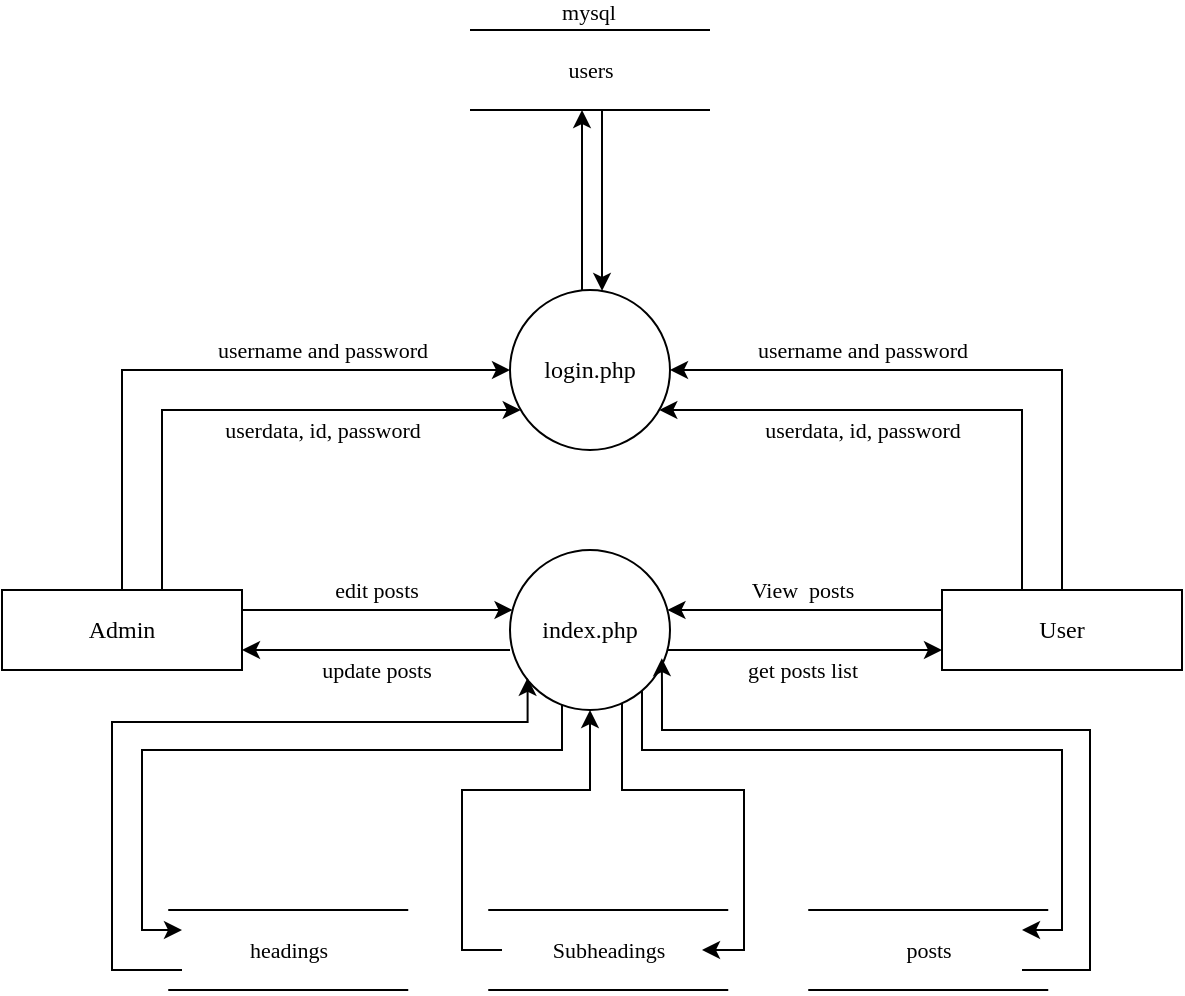 <mxfile version="22.0.4" type="github">
  <diagram name="Page-1" id="lBZpwu1JZyiGF5Htnz3n">
    <mxGraphModel dx="4807" dy="2470" grid="1" gridSize="10" guides="1" tooltips="1" connect="1" arrows="1" fold="1" page="1" pageScale="1" pageWidth="827" pageHeight="1169" math="0" shadow="0">
      <root>
        <mxCell id="0" />
        <mxCell id="1" parent="0" />
        <mxCell id="ip1-ym1mH7IvHa7WmzE2-6" style="edgeStyle=orthogonalEdgeStyle;rounded=0;orthogonalLoop=1;jettySize=auto;html=1;entryX=0;entryY=0.5;entryDx=0;entryDy=0;fontFamily=Times New Roman;" edge="1" parent="1" source="ip1-ym1mH7IvHa7WmzE2-1" target="ip1-ym1mH7IvHa7WmzE2-3">
          <mxGeometry relative="1" as="geometry">
            <Array as="points">
              <mxPoint x="180" y="210" />
            </Array>
          </mxGeometry>
        </mxCell>
        <mxCell id="ip1-ym1mH7IvHa7WmzE2-18" value="username and password" style="edgeLabel;html=1;align=center;verticalAlign=middle;resizable=0;points=[];fontFamily=Times New Roman;" vertex="1" connectable="0" parent="ip1-ym1mH7IvHa7WmzE2-6">
          <mxGeometry x="0.288" y="-1" relative="1" as="geometry">
            <mxPoint x="14" y="-11" as="offset" />
          </mxGeometry>
        </mxCell>
        <mxCell id="ip1-ym1mH7IvHa7WmzE2-22" style="edgeStyle=orthogonalEdgeStyle;rounded=0;orthogonalLoop=1;jettySize=auto;html=1;fontFamily=Times New Roman;" edge="1" parent="1" source="ip1-ym1mH7IvHa7WmzE2-1" target="ip1-ym1mH7IvHa7WmzE2-4">
          <mxGeometry relative="1" as="geometry">
            <Array as="points">
              <mxPoint x="270" y="330" />
              <mxPoint x="270" y="330" />
            </Array>
          </mxGeometry>
        </mxCell>
        <mxCell id="ip1-ym1mH7IvHa7WmzE2-1" value="Admin" style="rounded=0;whiteSpace=wrap;html=1;fontFamily=Times New Roman;" vertex="1" parent="1">
          <mxGeometry x="120" y="320" width="120" height="40" as="geometry" />
        </mxCell>
        <mxCell id="ip1-ym1mH7IvHa7WmzE2-8" style="edgeStyle=orthogonalEdgeStyle;rounded=0;orthogonalLoop=1;jettySize=auto;html=1;entryX=1;entryY=0.5;entryDx=0;entryDy=0;fontFamily=Times New Roman;" edge="1" parent="1" source="ip1-ym1mH7IvHa7WmzE2-2" target="ip1-ym1mH7IvHa7WmzE2-3">
          <mxGeometry relative="1" as="geometry">
            <Array as="points">
              <mxPoint x="650" y="210" />
            </Array>
          </mxGeometry>
        </mxCell>
        <mxCell id="ip1-ym1mH7IvHa7WmzE2-24" style="edgeStyle=orthogonalEdgeStyle;rounded=0;orthogonalLoop=1;jettySize=auto;html=1;fontFamily=Times New Roman;" edge="1" parent="1" source="ip1-ym1mH7IvHa7WmzE2-2" target="ip1-ym1mH7IvHa7WmzE2-4">
          <mxGeometry relative="1" as="geometry">
            <Array as="points">
              <mxPoint x="560" y="330" />
              <mxPoint x="560" y="330" />
            </Array>
          </mxGeometry>
        </mxCell>
        <mxCell id="ip1-ym1mH7IvHa7WmzE2-2" value="User" style="rounded=0;whiteSpace=wrap;html=1;fontFamily=Times New Roman;" vertex="1" parent="1">
          <mxGeometry x="590" y="320" width="120" height="40" as="geometry" />
        </mxCell>
        <mxCell id="ip1-ym1mH7IvHa7WmzE2-16" style="edgeStyle=orthogonalEdgeStyle;rounded=0;orthogonalLoop=1;jettySize=auto;html=1;fontFamily=Times New Roman;" edge="1" parent="1" target="ip1-ym1mH7IvHa7WmzE2-3">
          <mxGeometry relative="1" as="geometry">
            <mxPoint x="420" y="80" as="sourcePoint" />
            <Array as="points">
              <mxPoint x="420" y="150" />
              <mxPoint x="420" y="150" />
            </Array>
          </mxGeometry>
        </mxCell>
        <mxCell id="ip1-ym1mH7IvHa7WmzE2-3" value="login.php" style="ellipse;whiteSpace=wrap;html=1;aspect=fixed;fontFamily=Times New Roman;" vertex="1" parent="1">
          <mxGeometry x="374" y="170" width="80" height="80" as="geometry" />
        </mxCell>
        <mxCell id="ip1-ym1mH7IvHa7WmzE2-40" style="edgeStyle=orthogonalEdgeStyle;rounded=0;orthogonalLoop=1;jettySize=auto;html=1;fontFamily=Times New Roman;" edge="1" parent="1" source="ip1-ym1mH7IvHa7WmzE2-4">
          <mxGeometry relative="1" as="geometry">
            <mxPoint x="210" y="490" as="targetPoint" />
            <Array as="points">
              <mxPoint x="400" y="400" />
              <mxPoint x="190" y="400" />
              <mxPoint x="190" y="490" />
              <mxPoint x="210" y="490" />
            </Array>
          </mxGeometry>
        </mxCell>
        <mxCell id="ip1-ym1mH7IvHa7WmzE2-41" style="edgeStyle=orthogonalEdgeStyle;rounded=0;orthogonalLoop=1;jettySize=auto;html=1;fontFamily=Times New Roman;" edge="1" parent="1" source="ip1-ym1mH7IvHa7WmzE2-4">
          <mxGeometry relative="1" as="geometry">
            <mxPoint x="630" y="490" as="targetPoint" />
            <Array as="points">
              <mxPoint x="440" y="400" />
              <mxPoint x="650" y="400" />
              <mxPoint x="650" y="490" />
              <mxPoint x="630" y="490" />
            </Array>
          </mxGeometry>
        </mxCell>
        <mxCell id="ip1-ym1mH7IvHa7WmzE2-42" style="edgeStyle=orthogonalEdgeStyle;rounded=0;orthogonalLoop=1;jettySize=auto;html=1;fontFamily=Times New Roman;" edge="1" parent="1" source="ip1-ym1mH7IvHa7WmzE2-4">
          <mxGeometry relative="1" as="geometry">
            <mxPoint x="470" y="500" as="targetPoint" />
            <Array as="points">
              <mxPoint x="430" y="420" />
              <mxPoint x="491" y="420" />
              <mxPoint x="491" y="500" />
            </Array>
          </mxGeometry>
        </mxCell>
        <mxCell id="ip1-ym1mH7IvHa7WmzE2-43" style="edgeStyle=orthogonalEdgeStyle;rounded=0;orthogonalLoop=1;jettySize=auto;html=1;fontFamily=Times New Roman;" edge="1" parent="1" target="ip1-ym1mH7IvHa7WmzE2-4">
          <mxGeometry relative="1" as="geometry">
            <mxPoint x="370" y="500" as="sourcePoint" />
            <Array as="points">
              <mxPoint x="350" y="420" />
              <mxPoint x="414" y="420" />
            </Array>
          </mxGeometry>
        </mxCell>
        <mxCell id="ip1-ym1mH7IvHa7WmzE2-4" value="index.php" style="ellipse;whiteSpace=wrap;html=1;aspect=fixed;fontFamily=Times New Roman;" vertex="1" parent="1">
          <mxGeometry x="374" y="300" width="80" height="80" as="geometry" />
        </mxCell>
        <mxCell id="ip1-ym1mH7IvHa7WmzE2-7" style="edgeStyle=orthogonalEdgeStyle;rounded=0;orthogonalLoop=1;jettySize=auto;html=1;fontFamily=Times New Roman;" edge="1" parent="1" target="ip1-ym1mH7IvHa7WmzE2-3">
          <mxGeometry relative="1" as="geometry">
            <mxPoint x="200" y="320" as="sourcePoint" />
            <mxPoint x="394" y="210" as="targetPoint" />
            <Array as="points">
              <mxPoint x="200" y="230" />
            </Array>
          </mxGeometry>
        </mxCell>
        <mxCell id="ip1-ym1mH7IvHa7WmzE2-9" style="edgeStyle=orthogonalEdgeStyle;rounded=0;orthogonalLoop=1;jettySize=auto;html=1;fontFamily=Times New Roman;" edge="1" parent="1" source="ip1-ym1mH7IvHa7WmzE2-2" target="ip1-ym1mH7IvHa7WmzE2-3">
          <mxGeometry relative="1" as="geometry">
            <mxPoint x="640" y="310" as="sourcePoint" />
            <mxPoint x="464" y="220" as="targetPoint" />
            <Array as="points">
              <mxPoint x="630" y="230" />
            </Array>
          </mxGeometry>
        </mxCell>
        <mxCell id="ip1-ym1mH7IvHa7WmzE2-12" value="" style="endArrow=none;html=1;rounded=0;fontFamily=Times New Roman;" edge="1" parent="1">
          <mxGeometry width="50" height="50" relative="1" as="geometry">
            <mxPoint x="354" y="40" as="sourcePoint" />
            <mxPoint x="474" y="40" as="targetPoint" />
          </mxGeometry>
        </mxCell>
        <mxCell id="ip1-ym1mH7IvHa7WmzE2-14" value="users" style="edgeLabel;html=1;align=center;verticalAlign=middle;resizable=0;points=[];fontFamily=Times New Roman;" vertex="1" connectable="0" parent="ip1-ym1mH7IvHa7WmzE2-12">
          <mxGeometry x="-0.127" y="-6" relative="1" as="geometry">
            <mxPoint x="7" y="14" as="offset" />
          </mxGeometry>
        </mxCell>
        <mxCell id="ip1-ym1mH7IvHa7WmzE2-13" value="" style="endArrow=none;html=1;rounded=0;fontFamily=Times New Roman;" edge="1" parent="1">
          <mxGeometry width="50" height="50" relative="1" as="geometry">
            <mxPoint x="354" y="80" as="sourcePoint" />
            <mxPoint x="474" y="80" as="targetPoint" />
          </mxGeometry>
        </mxCell>
        <mxCell id="ip1-ym1mH7IvHa7WmzE2-15" value="mysql" style="edgeLabel;html=1;align=center;verticalAlign=middle;resizable=0;points=[];fontFamily=Times New Roman;" vertex="1" connectable="0" parent="1">
          <mxGeometry x="423.121" y="70" as="geometry">
            <mxPoint x="-10" y="-39" as="offset" />
          </mxGeometry>
        </mxCell>
        <mxCell id="ip1-ym1mH7IvHa7WmzE2-17" style="edgeStyle=orthogonalEdgeStyle;rounded=0;orthogonalLoop=1;jettySize=auto;html=1;fontFamily=Times New Roman;" edge="1" parent="1" source="ip1-ym1mH7IvHa7WmzE2-3">
          <mxGeometry relative="1" as="geometry">
            <mxPoint x="410" y="80" as="targetPoint" />
            <mxPoint x="410" y="170" as="sourcePoint" />
            <Array as="points">
              <mxPoint x="410" y="150" />
              <mxPoint x="410" y="150" />
            </Array>
          </mxGeometry>
        </mxCell>
        <mxCell id="ip1-ym1mH7IvHa7WmzE2-19" value="userdata, id, password" style="edgeLabel;html=1;align=center;verticalAlign=middle;resizable=0;points=[];fontFamily=Times New Roman;" vertex="1" connectable="0" parent="1">
          <mxGeometry x="280.0" y="240.0" as="geometry" />
        </mxCell>
        <mxCell id="ip1-ym1mH7IvHa7WmzE2-20" value="username and password" style="edgeLabel;html=1;align=center;verticalAlign=middle;resizable=0;points=[];fontFamily=Times New Roman;" vertex="1" connectable="0" parent="1">
          <mxGeometry x="549.995" y="200.029" as="geometry" />
        </mxCell>
        <mxCell id="ip1-ym1mH7IvHa7WmzE2-21" value="userdata, id, password" style="edgeLabel;html=1;align=center;verticalAlign=middle;resizable=0;points=[];fontFamily=Times New Roman;" vertex="1" connectable="0" parent="1">
          <mxGeometry x="550.1" y="240.0" as="geometry" />
        </mxCell>
        <mxCell id="ip1-ym1mH7IvHa7WmzE2-23" style="edgeStyle=orthogonalEdgeStyle;rounded=0;orthogonalLoop=1;jettySize=auto;html=1;entryX=0;entryY=0.5;entryDx=0;entryDy=0;fontFamily=Times New Roman;" edge="1" parent="1">
          <mxGeometry relative="1" as="geometry">
            <mxPoint x="374" y="350" as="sourcePoint" />
            <mxPoint x="240" y="350" as="targetPoint" />
          </mxGeometry>
        </mxCell>
        <mxCell id="ip1-ym1mH7IvHa7WmzE2-25" style="edgeStyle=orthogonalEdgeStyle;rounded=0;orthogonalLoop=1;jettySize=auto;html=1;fontFamily=Times New Roman;" edge="1" parent="1">
          <mxGeometry relative="1" as="geometry">
            <mxPoint x="453" y="350" as="sourcePoint" />
            <mxPoint x="590" y="350" as="targetPoint" />
            <Array as="points">
              <mxPoint x="560" y="350" />
              <mxPoint x="560" y="350" />
            </Array>
          </mxGeometry>
        </mxCell>
        <mxCell id="ip1-ym1mH7IvHa7WmzE2-27" value="View&amp;nbsp; posts" style="edgeLabel;html=1;align=center;verticalAlign=middle;resizable=0;points=[];fontFamily=Times New Roman;" vertex="1" connectable="0" parent="1">
          <mxGeometry x="519.995" y="319.999" as="geometry" />
        </mxCell>
        <mxCell id="ip1-ym1mH7IvHa7WmzE2-28" value="get posts list" style="edgeLabel;html=1;align=center;verticalAlign=middle;resizable=0;points=[];fontFamily=Times New Roman;" vertex="1" connectable="0" parent="1">
          <mxGeometry x="512.995" y="362.999" as="geometry">
            <mxPoint x="7" y="-3" as="offset" />
          </mxGeometry>
        </mxCell>
        <mxCell id="ip1-ym1mH7IvHa7WmzE2-29" value="edit posts" style="edgeLabel;html=1;align=center;verticalAlign=middle;resizable=0;points=[];fontFamily=Times New Roman;" vertex="1" connectable="0" parent="1">
          <mxGeometry x="306.995" y="319.999" as="geometry" />
        </mxCell>
        <mxCell id="ip1-ym1mH7IvHa7WmzE2-30" value="update posts" style="edgeLabel;html=1;align=center;verticalAlign=middle;resizable=0;points=[];fontFamily=Times New Roman;" vertex="1" connectable="0" parent="1">
          <mxGeometry x="299.995" y="362.999" as="geometry">
            <mxPoint x="7" y="-3" as="offset" />
          </mxGeometry>
        </mxCell>
        <mxCell id="ip1-ym1mH7IvHa7WmzE2-31" value="" style="endArrow=none;html=1;rounded=0;fontFamily=Times New Roman;" edge="1" parent="1">
          <mxGeometry width="50" height="50" relative="1" as="geometry">
            <mxPoint x="203.12" y="480" as="sourcePoint" />
            <mxPoint x="323.12" y="480" as="targetPoint" />
          </mxGeometry>
        </mxCell>
        <mxCell id="ip1-ym1mH7IvHa7WmzE2-32" value="headings" style="edgeLabel;html=1;align=center;verticalAlign=middle;resizable=0;points=[];fontFamily=Times New Roman;" vertex="1" connectable="0" parent="ip1-ym1mH7IvHa7WmzE2-31">
          <mxGeometry x="-0.127" y="-6" relative="1" as="geometry">
            <mxPoint x="7" y="14" as="offset" />
          </mxGeometry>
        </mxCell>
        <mxCell id="ip1-ym1mH7IvHa7WmzE2-33" value="" style="endArrow=none;html=1;rounded=0;fontFamily=Times New Roman;" edge="1" parent="1">
          <mxGeometry width="50" height="50" relative="1" as="geometry">
            <mxPoint x="203.12" y="520" as="sourcePoint" />
            <mxPoint x="323.12" y="520" as="targetPoint" />
          </mxGeometry>
        </mxCell>
        <mxCell id="ip1-ym1mH7IvHa7WmzE2-34" value="" style="endArrow=none;html=1;rounded=0;fontFamily=Times New Roman;" edge="1" parent="1">
          <mxGeometry width="50" height="50" relative="1" as="geometry">
            <mxPoint x="363.12" y="480" as="sourcePoint" />
            <mxPoint x="483.12" y="480" as="targetPoint" />
          </mxGeometry>
        </mxCell>
        <mxCell id="ip1-ym1mH7IvHa7WmzE2-35" value="Subheadings" style="edgeLabel;html=1;align=center;verticalAlign=middle;resizable=0;points=[];fontFamily=Times New Roman;" vertex="1" connectable="0" parent="ip1-ym1mH7IvHa7WmzE2-34">
          <mxGeometry x="-0.127" y="-6" relative="1" as="geometry">
            <mxPoint x="7" y="14" as="offset" />
          </mxGeometry>
        </mxCell>
        <mxCell id="ip1-ym1mH7IvHa7WmzE2-36" value="" style="endArrow=none;html=1;rounded=0;fontFamily=Times New Roman;" edge="1" parent="1">
          <mxGeometry width="50" height="50" relative="1" as="geometry">
            <mxPoint x="363.12" y="520" as="sourcePoint" />
            <mxPoint x="483.12" y="520" as="targetPoint" />
          </mxGeometry>
        </mxCell>
        <mxCell id="ip1-ym1mH7IvHa7WmzE2-37" value="" style="endArrow=none;html=1;rounded=0;fontFamily=Times New Roman;" edge="1" parent="1">
          <mxGeometry width="50" height="50" relative="1" as="geometry">
            <mxPoint x="523.12" y="480" as="sourcePoint" />
            <mxPoint x="643.12" y="480" as="targetPoint" />
          </mxGeometry>
        </mxCell>
        <mxCell id="ip1-ym1mH7IvHa7WmzE2-38" value="posts" style="edgeLabel;html=1;align=center;verticalAlign=middle;resizable=0;points=[];fontFamily=Times New Roman;" vertex="1" connectable="0" parent="ip1-ym1mH7IvHa7WmzE2-37">
          <mxGeometry x="-0.127" y="-6" relative="1" as="geometry">
            <mxPoint x="7" y="14" as="offset" />
          </mxGeometry>
        </mxCell>
        <mxCell id="ip1-ym1mH7IvHa7WmzE2-39" value="" style="endArrow=none;html=1;rounded=0;fontFamily=Times New Roman;" edge="1" parent="1">
          <mxGeometry width="50" height="50" relative="1" as="geometry">
            <mxPoint x="523.12" y="520" as="sourcePoint" />
            <mxPoint x="643.12" y="520" as="targetPoint" />
          </mxGeometry>
        </mxCell>
        <mxCell id="ip1-ym1mH7IvHa7WmzE2-44" style="edgeStyle=orthogonalEdgeStyle;rounded=0;orthogonalLoop=1;jettySize=auto;html=1;entryX=0.11;entryY=0.799;entryDx=0;entryDy=0;entryPerimeter=0;fontFamily=Times New Roman;" edge="1" parent="1" target="ip1-ym1mH7IvHa7WmzE2-4">
          <mxGeometry relative="1" as="geometry">
            <mxPoint x="385" y="363" as="targetPoint" />
            <mxPoint x="210" y="510" as="sourcePoint" />
            <Array as="points">
              <mxPoint x="175" y="510" />
              <mxPoint x="175" y="386" />
              <mxPoint x="383" y="386" />
            </Array>
          </mxGeometry>
        </mxCell>
        <mxCell id="ip1-ym1mH7IvHa7WmzE2-45" style="edgeStyle=orthogonalEdgeStyle;rounded=0;orthogonalLoop=1;jettySize=auto;html=1;exitX=0.942;exitY=0.703;exitDx=0;exitDy=0;exitPerimeter=0;entryX=0.949;entryY=0.676;entryDx=0;entryDy=0;entryPerimeter=0;fontFamily=Times New Roman;" edge="1" parent="1" target="ip1-ym1mH7IvHa7WmzE2-4">
          <mxGeometry relative="1" as="geometry">
            <mxPoint x="454" y="363" as="targetPoint" />
            <mxPoint x="630" y="510" as="sourcePoint" />
            <Array as="points">
              <mxPoint x="664" y="510" />
              <mxPoint x="664" y="390" />
              <mxPoint x="450" y="390" />
              <mxPoint x="450" y="370" />
              <mxPoint x="450" y="370" />
            </Array>
          </mxGeometry>
        </mxCell>
      </root>
    </mxGraphModel>
  </diagram>
</mxfile>

